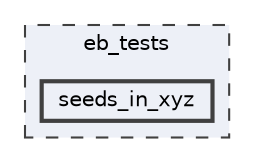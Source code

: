 digraph "/Users/marc/Developer/EGSnrc/HEN_HOUSE/user_codes/egs_brachy/egs_brachy/eb_tests/seeds_in_xyz"
{
 // LATEX_PDF_SIZE
  bgcolor="transparent";
  edge [fontname=Helvetica,fontsize=10,labelfontname=Helvetica,labelfontsize=10];
  node [fontname=Helvetica,fontsize=10,shape=box,height=0.2,width=0.4];
  compound=true
  subgraph clusterdir_c28d9f9e47a4b1e1799ddc7c63b84293 {
    graph [ bgcolor="#edf0f7", pencolor="grey25", label="eb_tests", fontname=Helvetica,fontsize=10 style="filled,dashed", URL="dir_c28d9f9e47a4b1e1799ddc7c63b84293.html",tooltip=""]
  dir_73dad8528fab45f0e2208a7c411e0b2c [label="seeds_in_xyz", fillcolor="#edf0f7", color="grey25", style="filled,bold", URL="dir_73dad8528fab45f0e2208a7c411e0b2c.html",tooltip=""];
  }
}

